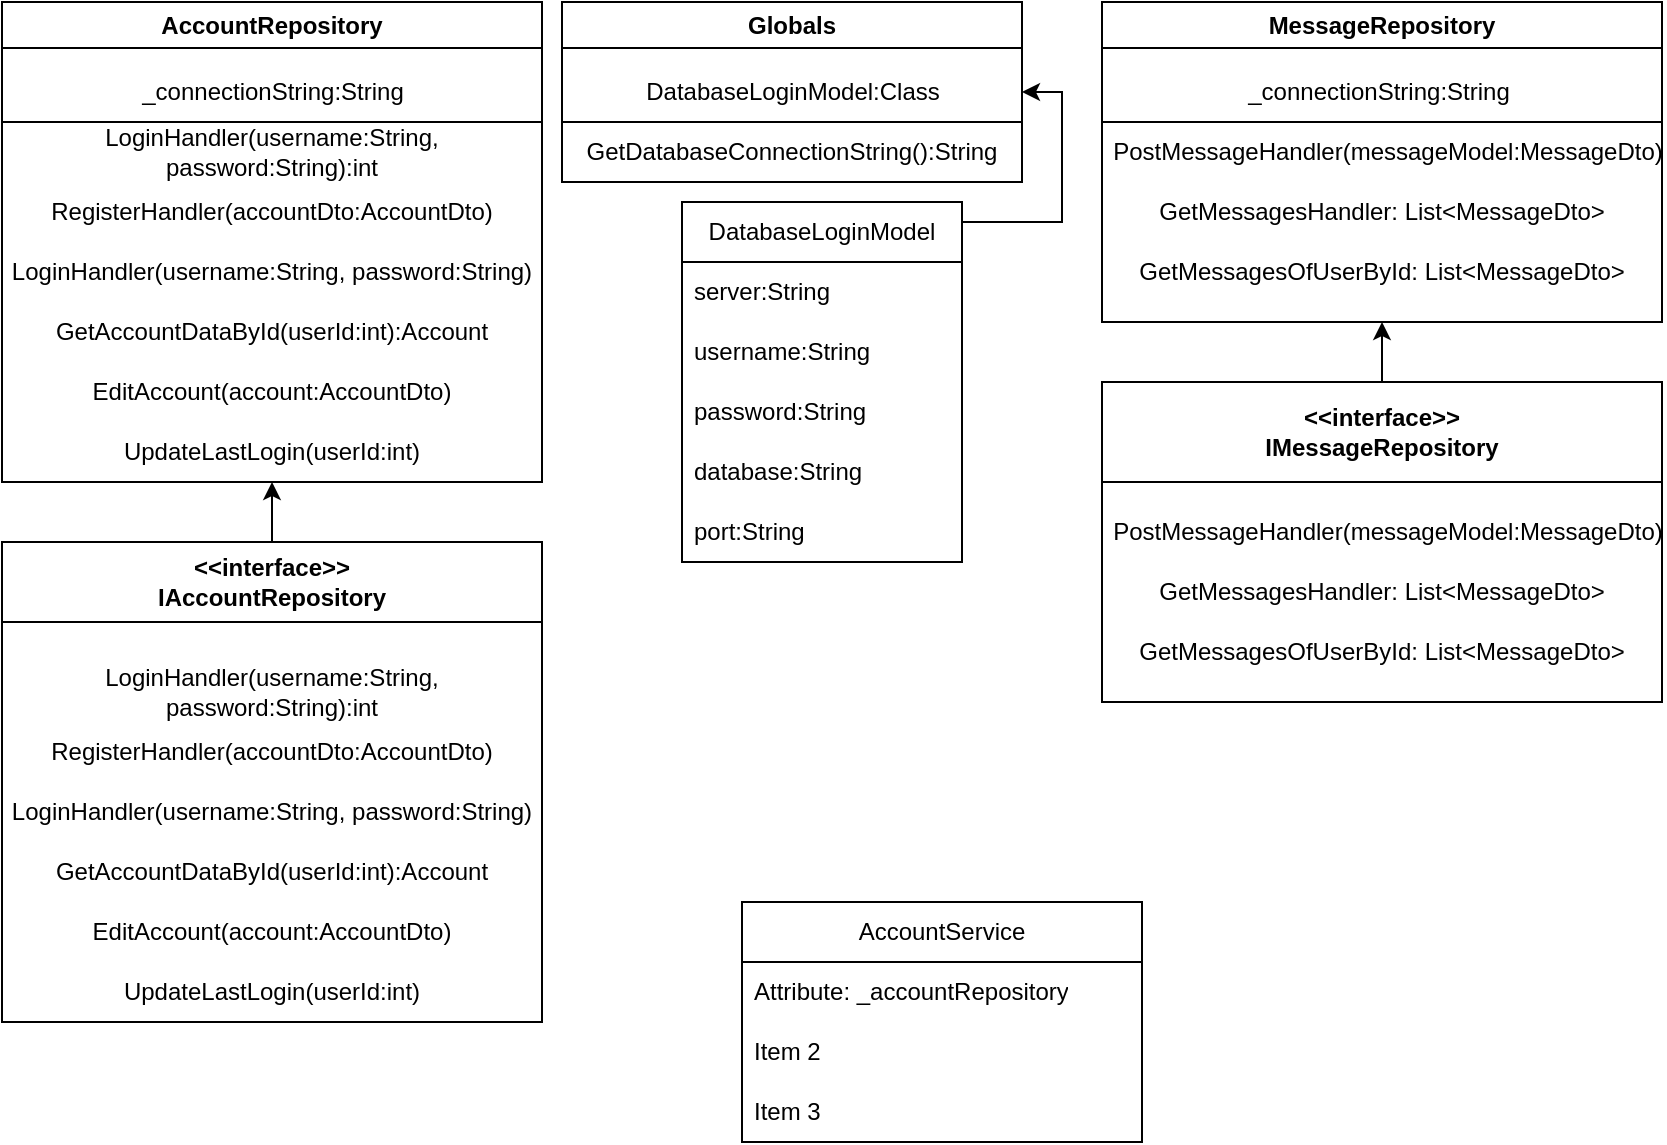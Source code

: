 <mxfile version="21.2.9" type="device">
  <diagram name="Page-1" id="EzhZG23kENE2VZdnaPTd">
    <mxGraphModel dx="1434" dy="747" grid="1" gridSize="10" guides="1" tooltips="1" connect="1" arrows="1" fold="1" page="1" pageScale="1" pageWidth="850" pageHeight="1100" math="0" shadow="0">
      <root>
        <mxCell id="0" />
        <mxCell id="1" parent="0" />
        <mxCell id="nruIqd3ELksNALKQwSbO-3" value="AccountRepository" style="swimlane;whiteSpace=wrap;html=1;" parent="1" vertex="1">
          <mxGeometry x="10" y="40" width="270" height="240" as="geometry" />
        </mxCell>
        <mxCell id="nruIqd3ELksNALKQwSbO-4" value="_connectionString:String" style="text;html=1;align=center;verticalAlign=middle;resizable=0;points=[];autosize=1;strokeColor=none;fillColor=none;" parent="nruIqd3ELksNALKQwSbO-3" vertex="1">
          <mxGeometry x="60" y="30" width="150" height="30" as="geometry" />
        </mxCell>
        <mxCell id="nruIqd3ELksNALKQwSbO-6" value="LoginHandler(username:String, password:String):int" style="text;html=1;strokeColor=none;fillColor=none;align=center;verticalAlign=middle;whiteSpace=wrap;rounded=0;" parent="nruIqd3ELksNALKQwSbO-3" vertex="1">
          <mxGeometry y="60" width="270" height="30" as="geometry" />
        </mxCell>
        <mxCell id="nruIqd3ELksNALKQwSbO-36" value="RegisterHandler(accountDto:AccountDto)" style="text;html=1;strokeColor=none;fillColor=none;align=center;verticalAlign=middle;whiteSpace=wrap;rounded=0;" parent="nruIqd3ELksNALKQwSbO-3" vertex="1">
          <mxGeometry y="90" width="270" height="30" as="geometry" />
        </mxCell>
        <mxCell id="nruIqd3ELksNALKQwSbO-37" value="LoginHandler(username:String, password:String)" style="text;html=1;strokeColor=none;fillColor=none;align=center;verticalAlign=middle;whiteSpace=wrap;rounded=0;" parent="nruIqd3ELksNALKQwSbO-3" vertex="1">
          <mxGeometry y="120" width="270" height="30" as="geometry" />
        </mxCell>
        <mxCell id="nruIqd3ELksNALKQwSbO-38" value="GetAccountDataById(userId:int):Account" style="text;html=1;strokeColor=none;fillColor=none;align=center;verticalAlign=middle;whiteSpace=wrap;rounded=0;" parent="nruIqd3ELksNALKQwSbO-3" vertex="1">
          <mxGeometry y="150" width="270" height="30" as="geometry" />
        </mxCell>
        <mxCell id="nruIqd3ELksNALKQwSbO-39" value="EditAccount(account:AccountDto)" style="text;html=1;strokeColor=none;fillColor=none;align=center;verticalAlign=middle;whiteSpace=wrap;rounded=0;" parent="nruIqd3ELksNALKQwSbO-3" vertex="1">
          <mxGeometry y="180" width="270" height="30" as="geometry" />
        </mxCell>
        <mxCell id="nruIqd3ELksNALKQwSbO-40" value="UpdateLastLogin(userId:int)" style="text;html=1;strokeColor=none;fillColor=none;align=center;verticalAlign=middle;whiteSpace=wrap;rounded=0;" parent="nruIqd3ELksNALKQwSbO-3" vertex="1">
          <mxGeometry y="210" width="270" height="30" as="geometry" />
        </mxCell>
        <mxCell id="nruIqd3ELksNALKQwSbO-5" value="" style="endArrow=none;html=1;rounded=0;" parent="1" edge="1">
          <mxGeometry width="50" height="50" relative="1" as="geometry">
            <mxPoint x="10" y="100" as="sourcePoint" />
            <mxPoint x="280" y="100" as="targetPoint" />
            <Array as="points">
              <mxPoint x="140" y="100" />
            </Array>
          </mxGeometry>
        </mxCell>
        <mxCell id="nruIqd3ELksNALKQwSbO-8" value="MessageRepository" style="swimlane;whiteSpace=wrap;html=1;" parent="1" vertex="1">
          <mxGeometry x="560" y="40" width="280" height="160" as="geometry" />
        </mxCell>
        <mxCell id="nruIqd3ELksNALKQwSbO-9" value="_connectionString:String" style="text;html=1;align=center;verticalAlign=middle;resizable=0;points=[];autosize=1;strokeColor=none;fillColor=none;" parent="nruIqd3ELksNALKQwSbO-8" vertex="1">
          <mxGeometry x="62.5" y="30" width="150" height="30" as="geometry" />
        </mxCell>
        <mxCell id="nruIqd3ELksNALKQwSbO-10" value="PostMessageHandler(messageModel:MessageDto)" style="text;html=1;strokeColor=none;fillColor=none;align=center;verticalAlign=middle;whiteSpace=wrap;rounded=0;" parent="nruIqd3ELksNALKQwSbO-8" vertex="1">
          <mxGeometry x="52.5" y="60" width="180" height="30" as="geometry" />
        </mxCell>
        <mxCell id="nruIqd3ELksNALKQwSbO-32" value="GetMessagesHandler: List&amp;lt;MessageDto&amp;gt;" style="text;html=1;strokeColor=none;fillColor=none;align=center;verticalAlign=middle;whiteSpace=wrap;rounded=0;" parent="nruIqd3ELksNALKQwSbO-8" vertex="1">
          <mxGeometry x="20" y="90" width="240" height="30" as="geometry" />
        </mxCell>
        <mxCell id="nruIqd3ELksNALKQwSbO-33" value="GetMessagesOfUserById: List&amp;lt;MessageDto&amp;gt; " style="text;html=1;strokeColor=none;fillColor=none;align=center;verticalAlign=middle;whiteSpace=wrap;rounded=0;" parent="nruIqd3ELksNALKQwSbO-8" vertex="1">
          <mxGeometry y="120" width="280" height="30" as="geometry" />
        </mxCell>
        <mxCell id="nruIqd3ELksNALKQwSbO-11" value="" style="endArrow=none;html=1;rounded=0;" parent="1" edge="1">
          <mxGeometry width="50" height="50" relative="1" as="geometry">
            <mxPoint x="560" y="100" as="sourcePoint" />
            <mxPoint x="840" y="100" as="targetPoint" />
            <Array as="points">
              <mxPoint x="700" y="100" />
            </Array>
          </mxGeometry>
        </mxCell>
        <mxCell id="nruIqd3ELksNALKQwSbO-12" value="Globals" style="swimlane;whiteSpace=wrap;html=1;" parent="1" vertex="1">
          <mxGeometry x="290" y="40" width="230" height="90" as="geometry" />
        </mxCell>
        <mxCell id="nruIqd3ELksNALKQwSbO-13" value="DatabaseLoginModel:Class" style="text;html=1;align=center;verticalAlign=middle;resizable=0;points=[];autosize=1;strokeColor=none;fillColor=none;" parent="nruIqd3ELksNALKQwSbO-12" vertex="1">
          <mxGeometry x="30" y="30" width="170" height="30" as="geometry" />
        </mxCell>
        <mxCell id="nruIqd3ELksNALKQwSbO-14" value="GetDatabaseConnectionString():String" style="text;html=1;strokeColor=none;fillColor=none;align=center;verticalAlign=middle;whiteSpace=wrap;rounded=0;" parent="nruIqd3ELksNALKQwSbO-12" vertex="1">
          <mxGeometry x="25" y="60" width="180" height="30" as="geometry" />
        </mxCell>
        <mxCell id="nruIqd3ELksNALKQwSbO-15" value="" style="endArrow=none;html=1;rounded=0;" parent="1" edge="1">
          <mxGeometry width="50" height="50" relative="1" as="geometry">
            <mxPoint x="290" y="100" as="sourcePoint" />
            <mxPoint x="520" y="100" as="targetPoint" />
            <Array as="points">
              <mxPoint x="420" y="100" />
            </Array>
          </mxGeometry>
        </mxCell>
        <mxCell id="nruIqd3ELksNALKQwSbO-30" style="edgeStyle=orthogonalEdgeStyle;rounded=0;orthogonalLoop=1;jettySize=auto;html=1;entryX=1;entryY=0.5;entryDx=0;entryDy=0;" parent="1" source="nruIqd3ELksNALKQwSbO-24" target="nruIqd3ELksNALKQwSbO-12" edge="1">
          <mxGeometry relative="1" as="geometry">
            <Array as="points">
              <mxPoint x="540" y="150" />
              <mxPoint x="540" y="85" />
            </Array>
          </mxGeometry>
        </mxCell>
        <mxCell id="nruIqd3ELksNALKQwSbO-24" value="DatabaseLoginModel" style="swimlane;fontStyle=0;childLayout=stackLayout;horizontal=1;startSize=30;horizontalStack=0;resizeParent=1;resizeParentMax=0;resizeLast=0;collapsible=1;marginBottom=0;whiteSpace=wrap;html=1;" parent="1" vertex="1">
          <mxGeometry x="350" y="140" width="140" height="180" as="geometry" />
        </mxCell>
        <mxCell id="nruIqd3ELksNALKQwSbO-25" value="server:String" style="text;strokeColor=none;fillColor=none;align=left;verticalAlign=middle;spacingLeft=4;spacingRight=4;overflow=hidden;points=[[0,0.5],[1,0.5]];portConstraint=eastwest;rotatable=0;whiteSpace=wrap;html=1;" parent="nruIqd3ELksNALKQwSbO-24" vertex="1">
          <mxGeometry y="30" width="140" height="30" as="geometry" />
        </mxCell>
        <mxCell id="nruIqd3ELksNALKQwSbO-26" value="username:String" style="text;strokeColor=none;fillColor=none;align=left;verticalAlign=middle;spacingLeft=4;spacingRight=4;overflow=hidden;points=[[0,0.5],[1,0.5]];portConstraint=eastwest;rotatable=0;whiteSpace=wrap;html=1;" parent="nruIqd3ELksNALKQwSbO-24" vertex="1">
          <mxGeometry y="60" width="140" height="30" as="geometry" />
        </mxCell>
        <mxCell id="nruIqd3ELksNALKQwSbO-27" value="password:String" style="text;strokeColor=none;fillColor=none;align=left;verticalAlign=middle;spacingLeft=4;spacingRight=4;overflow=hidden;points=[[0,0.5],[1,0.5]];portConstraint=eastwest;rotatable=0;whiteSpace=wrap;html=1;" parent="nruIqd3ELksNALKQwSbO-24" vertex="1">
          <mxGeometry y="90" width="140" height="30" as="geometry" />
        </mxCell>
        <mxCell id="nruIqd3ELksNALKQwSbO-28" value="database:String" style="text;strokeColor=none;fillColor=none;align=left;verticalAlign=middle;spacingLeft=4;spacingRight=4;overflow=hidden;points=[[0,0.5],[1,0.5]];portConstraint=eastwest;rotatable=0;whiteSpace=wrap;html=1;" parent="nruIqd3ELksNALKQwSbO-24" vertex="1">
          <mxGeometry y="120" width="140" height="30" as="geometry" />
        </mxCell>
        <mxCell id="nruIqd3ELksNALKQwSbO-29" value="port:String" style="text;strokeColor=none;fillColor=none;align=left;verticalAlign=middle;spacingLeft=4;spacingRight=4;overflow=hidden;points=[[0,0.5],[1,0.5]];portConstraint=eastwest;rotatable=0;whiteSpace=wrap;html=1;" parent="nruIqd3ELksNALKQwSbO-24" vertex="1">
          <mxGeometry y="150" width="140" height="30" as="geometry" />
        </mxCell>
        <mxCell id="nruIqd3ELksNALKQwSbO-17" value="AccountService" style="swimlane;fontStyle=0;childLayout=stackLayout;horizontal=1;startSize=30;horizontalStack=0;resizeParent=1;resizeParentMax=0;resizeLast=0;collapsible=1;marginBottom=0;whiteSpace=wrap;html=1;" parent="1" vertex="1">
          <mxGeometry x="380" y="490" width="200" height="120" as="geometry" />
        </mxCell>
        <mxCell id="nruIqd3ELksNALKQwSbO-18" value="Attribute: _accountRepository" style="text;strokeColor=none;fillColor=none;align=left;verticalAlign=middle;spacingLeft=4;spacingRight=4;overflow=hidden;points=[[0,0.5],[1,0.5]];portConstraint=eastwest;rotatable=0;whiteSpace=wrap;html=1;" parent="nruIqd3ELksNALKQwSbO-17" vertex="1">
          <mxGeometry y="30" width="200" height="30" as="geometry" />
        </mxCell>
        <mxCell id="nruIqd3ELksNALKQwSbO-19" value="Item 2" style="text;strokeColor=none;fillColor=none;align=left;verticalAlign=middle;spacingLeft=4;spacingRight=4;overflow=hidden;points=[[0,0.5],[1,0.5]];portConstraint=eastwest;rotatable=0;whiteSpace=wrap;html=1;" parent="nruIqd3ELksNALKQwSbO-17" vertex="1">
          <mxGeometry y="60" width="200" height="30" as="geometry" />
        </mxCell>
        <mxCell id="nruIqd3ELksNALKQwSbO-20" value="Item 3" style="text;strokeColor=none;fillColor=none;align=left;verticalAlign=middle;spacingLeft=4;spacingRight=4;overflow=hidden;points=[[0,0.5],[1,0.5]];portConstraint=eastwest;rotatable=0;whiteSpace=wrap;html=1;" parent="nruIqd3ELksNALKQwSbO-17" vertex="1">
          <mxGeometry y="90" width="200" height="30" as="geometry" />
        </mxCell>
        <mxCell id="jU-7PVF_1NQl-ec8AKAK-20" style="edgeStyle=orthogonalEdgeStyle;rounded=0;orthogonalLoop=1;jettySize=auto;html=1;entryX=0.5;entryY=1;entryDx=0;entryDy=0;" edge="1" parent="1" source="jU-7PVF_1NQl-ec8AKAK-1" target="nruIqd3ELksNALKQwSbO-3">
          <mxGeometry relative="1" as="geometry" />
        </mxCell>
        <mxCell id="jU-7PVF_1NQl-ec8AKAK-1" value="&lt;div&gt;&amp;lt;&amp;lt;interface&amp;gt;&amp;gt;&lt;br&gt;&lt;/div&gt;&lt;div&gt;IAccountRepository&lt;/div&gt;" style="swimlane;whiteSpace=wrap;html=1;startSize=40;" vertex="1" parent="1">
          <mxGeometry x="10" y="310" width="270" height="240" as="geometry" />
        </mxCell>
        <mxCell id="jU-7PVF_1NQl-ec8AKAK-3" value="LoginHandler(username:String, password:String):int" style="text;html=1;strokeColor=none;fillColor=none;align=center;verticalAlign=middle;whiteSpace=wrap;rounded=0;" vertex="1" parent="jU-7PVF_1NQl-ec8AKAK-1">
          <mxGeometry y="60" width="270" height="30" as="geometry" />
        </mxCell>
        <mxCell id="jU-7PVF_1NQl-ec8AKAK-4" value="RegisterHandler(accountDto:AccountDto)" style="text;html=1;strokeColor=none;fillColor=none;align=center;verticalAlign=middle;whiteSpace=wrap;rounded=0;" vertex="1" parent="jU-7PVF_1NQl-ec8AKAK-1">
          <mxGeometry y="90" width="270" height="30" as="geometry" />
        </mxCell>
        <mxCell id="jU-7PVF_1NQl-ec8AKAK-5" value="LoginHandler(username:String, password:String)" style="text;html=1;strokeColor=none;fillColor=none;align=center;verticalAlign=middle;whiteSpace=wrap;rounded=0;" vertex="1" parent="jU-7PVF_1NQl-ec8AKAK-1">
          <mxGeometry y="120" width="270" height="30" as="geometry" />
        </mxCell>
        <mxCell id="jU-7PVF_1NQl-ec8AKAK-6" value="GetAccountDataById(userId:int):Account" style="text;html=1;strokeColor=none;fillColor=none;align=center;verticalAlign=middle;whiteSpace=wrap;rounded=0;" vertex="1" parent="jU-7PVF_1NQl-ec8AKAK-1">
          <mxGeometry y="150" width="270" height="30" as="geometry" />
        </mxCell>
        <mxCell id="jU-7PVF_1NQl-ec8AKAK-7" value="EditAccount(account:AccountDto)" style="text;html=1;strokeColor=none;fillColor=none;align=center;verticalAlign=middle;whiteSpace=wrap;rounded=0;" vertex="1" parent="jU-7PVF_1NQl-ec8AKAK-1">
          <mxGeometry y="180" width="270" height="30" as="geometry" />
        </mxCell>
        <mxCell id="jU-7PVF_1NQl-ec8AKAK-8" value="UpdateLastLogin(userId:int)" style="text;html=1;strokeColor=none;fillColor=none;align=center;verticalAlign=middle;whiteSpace=wrap;rounded=0;" vertex="1" parent="jU-7PVF_1NQl-ec8AKAK-1">
          <mxGeometry y="210" width="270" height="30" as="geometry" />
        </mxCell>
        <mxCell id="jU-7PVF_1NQl-ec8AKAK-27" style="edgeStyle=orthogonalEdgeStyle;rounded=0;orthogonalLoop=1;jettySize=auto;html=1;entryX=0.5;entryY=1;entryDx=0;entryDy=0;" edge="1" parent="1" source="jU-7PVF_1NQl-ec8AKAK-21" target="nruIqd3ELksNALKQwSbO-8">
          <mxGeometry relative="1" as="geometry" />
        </mxCell>
        <mxCell id="jU-7PVF_1NQl-ec8AKAK-21" value="&amp;lt;&amp;lt;interface&amp;gt;&amp;gt;&lt;br&gt;IMessageRepository" style="swimlane;whiteSpace=wrap;html=1;startSize=50;" vertex="1" parent="1">
          <mxGeometry x="560" y="230" width="280" height="160" as="geometry" />
        </mxCell>
        <mxCell id="jU-7PVF_1NQl-ec8AKAK-23" value="PostMessageHandler(messageModel:MessageDto)" style="text;html=1;strokeColor=none;fillColor=none;align=center;verticalAlign=middle;whiteSpace=wrap;rounded=0;" vertex="1" parent="jU-7PVF_1NQl-ec8AKAK-21">
          <mxGeometry x="52.5" y="60" width="180" height="30" as="geometry" />
        </mxCell>
        <mxCell id="jU-7PVF_1NQl-ec8AKAK-24" value="GetMessagesHandler: List&amp;lt;MessageDto&amp;gt;" style="text;html=1;strokeColor=none;fillColor=none;align=center;verticalAlign=middle;whiteSpace=wrap;rounded=0;" vertex="1" parent="jU-7PVF_1NQl-ec8AKAK-21">
          <mxGeometry x="20" y="90" width="240" height="30" as="geometry" />
        </mxCell>
        <mxCell id="jU-7PVF_1NQl-ec8AKAK-25" value="GetMessagesOfUserById: List&amp;lt;MessageDto&amp;gt; " style="text;html=1;strokeColor=none;fillColor=none;align=center;verticalAlign=middle;whiteSpace=wrap;rounded=0;" vertex="1" parent="jU-7PVF_1NQl-ec8AKAK-21">
          <mxGeometry y="120" width="280" height="30" as="geometry" />
        </mxCell>
      </root>
    </mxGraphModel>
  </diagram>
</mxfile>

